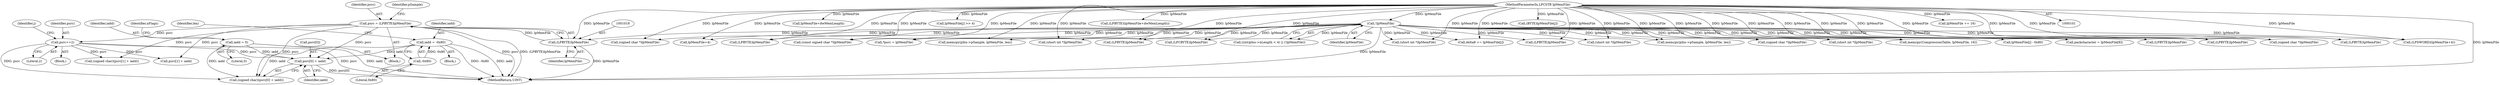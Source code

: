 digraph "0_gstreamer_bc2cdd57d549ab3ba59782e9b395d0cd683fd3ac@array" {
"1001047" [label="(Call,psrc[0] + iadd)"];
"1001015" [label="(Call,psrc = (LPBYTE)lpMemFile)"];
"1001017" [label="(Call,(LPBYTE)lpMemFile)"];
"1000131" [label="(Call,!lpMemFile)"];
"1000104" [label="(MethodParameterIn,LPCSTR lpMemFile)"];
"1001067" [label="(Call,psrc+=2)"];
"1000986" [label="(Call,iadd = 0)"];
"1000994" [label="(Call,iadd = -0x80)"];
"1000996" [label="(Call,-0x80)"];
"1001017" [label="(Call,(LPBYTE)lpMemFile)"];
"1001019" [label="(Identifier,lpMemFile)"];
"1001062" [label="(Call,psrc[1] + iadd)"];
"1000539" [label="(Call,(signed char *)lpMemFile)"];
"1001015" [label="(Call,psrc = (LPBYTE)lpMemFile)"];
"1001201" [label="(Call,lpMemFile+4)"];
"1001510" [label="(Call,lpMemFile+dwMemLength)"];
"1000846" [label="(Call,(short int *)lpMemFile)"];
"1000104" [label="(MethodParameterIn,LPCSTR lpMemFile)"];
"1001108" [label="(Call,(short int *)lpMemFile)"];
"1000357" [label="(Call,lpMemFile[j] >> 4)"];
"1001051" [label="(Identifier,iadd)"];
"1001337" [label="(Call,(LPBYTE)lpMemFile)"];
"1001178" [label="(Call,*psrc = lpMemFile)"];
"1001925" [label="(Call,(LPCBYTE)lpMemFile)"];
"1000991" [label="(Identifier,nFlags)"];
"1001508" [label="(Call,(LPBYTE)(lpMemFile+dwMemLength))"];
"1000468" [label="(Call,memcpy(pIns->pSample, lpMemFile, len))"];
"1000316" [label="(Call,memcpy(CompressionTable, lpMemFile, 16))"];
"1000123" [label="(Call,((int)pIns->nLength < 4) || (!lpMemFile))"];
"1001740" [label="(Call,(LPBYTE)lpMemFile)"];
"1000995" [label="(Identifier,iadd)"];
"1001037" [label="(Identifier,j)"];
"1002047" [label="(MethodReturn,UINT)"];
"1000267" [label="(Call,(const signed char *)lpMemFile)"];
"1000974" [label="(Call,(LPBYTE)lpMemFile)"];
"1000986" [label="(Call,iadd = 0)"];
"1000347" [label="(Call,(BYTE)lpMemFile[j])"];
"1000993" [label="(Block,)"];
"1001274" [label="(Call,delta8 += lpMemFile[j])"];
"1000422" [label="(Call,(short int *)lpMemFile)"];
"1000731" [label="(Call,(signed char *)lpMemFile)"];
"1001022" [label="(Identifier,pSample)"];
"1001068" [label="(Identifier,psrc)"];
"1001067" [label="(Call,psrc+=2)"];
"1000240" [label="(Call,lpMemFile[j] - 0x80)"];
"1001182" [label="(Call,packcharacter = lpMemFile[8])"];
"1001567" [label="(Call,(LPBYTE)lpMemFile)"];
"1000645" [label="(Call,(signed char *)lpMemFile)"];
"1000996" [label="(Call,-0x80)"];
"1001048" [label="(Call,psrc[0])"];
"1000999" [label="(Identifier,len)"];
"1000988" [label="(Literal,0)"];
"1001069" [label="(Literal,2)"];
"1001016" [label="(Identifier,psrc)"];
"1000997" [label="(Literal,0x80)"];
"1001502" [label="(Call,(LPBYTE)lpMemFile)"];
"1001060" [label="(Call,(signed char)(psrc[1] + iadd))"];
"1000984" [label="(Block,)"];
"1001199" [label="(Call,(LPDWORD)(lpMemFile+4))"];
"1000132" [label="(Identifier,lpMemFile)"];
"1002011" [label="(Call,memcpy(pIns->pSample, lpMemFile, len))"];
"1001045" [label="(Call,(signed char)(psrc[0] + iadd))"];
"1000320" [label="(Call,lpMemFile += 16)"];
"1001038" [label="(Block,)"];
"1000987" [label="(Identifier,iadd)"];
"1000594" [label="(Call,(short int *)lpMemFile)"];
"1000959" [label="(Call,(LPBYTE)lpMemFile)"];
"1001047" [label="(Call,psrc[0] + iadd)"];
"1000994" [label="(Call,iadd = -0x80)"];
"1000131" [label="(Call,!lpMemFile)"];
"1001047" -> "1001045"  [label="AST: "];
"1001047" -> "1001051"  [label="CFG: "];
"1001048" -> "1001047"  [label="AST: "];
"1001051" -> "1001047"  [label="AST: "];
"1001045" -> "1001047"  [label="CFG: "];
"1001047" -> "1002047"  [label="DDG: psrc[0]"];
"1001015" -> "1001047"  [label="DDG: psrc"];
"1001067" -> "1001047"  [label="DDG: psrc"];
"1000986" -> "1001047"  [label="DDG: iadd"];
"1000994" -> "1001047"  [label="DDG: iadd"];
"1001015" -> "1000984"  [label="AST: "];
"1001015" -> "1001017"  [label="CFG: "];
"1001016" -> "1001015"  [label="AST: "];
"1001017" -> "1001015"  [label="AST: "];
"1001022" -> "1001015"  [label="CFG: "];
"1001015" -> "1002047"  [label="DDG: psrc"];
"1001015" -> "1002047"  [label="DDG: (LPBYTE)lpMemFile"];
"1001017" -> "1001015"  [label="DDG: lpMemFile"];
"1001015" -> "1001045"  [label="DDG: psrc"];
"1001015" -> "1001060"  [label="DDG: psrc"];
"1001015" -> "1001062"  [label="DDG: psrc"];
"1001015" -> "1001067"  [label="DDG: psrc"];
"1001017" -> "1001019"  [label="CFG: "];
"1001018" -> "1001017"  [label="AST: "];
"1001019" -> "1001017"  [label="AST: "];
"1001017" -> "1002047"  [label="DDG: lpMemFile"];
"1000131" -> "1001017"  [label="DDG: lpMemFile"];
"1000104" -> "1001017"  [label="DDG: lpMemFile"];
"1000131" -> "1000123"  [label="AST: "];
"1000131" -> "1000132"  [label="CFG: "];
"1000132" -> "1000131"  [label="AST: "];
"1000123" -> "1000131"  [label="CFG: "];
"1000131" -> "1002047"  [label="DDG: lpMemFile"];
"1000131" -> "1000123"  [label="DDG: lpMemFile"];
"1000104" -> "1000131"  [label="DDG: lpMemFile"];
"1000131" -> "1000240"  [label="DDG: lpMemFile"];
"1000131" -> "1000267"  [label="DDG: lpMemFile"];
"1000131" -> "1000316"  [label="DDG: lpMemFile"];
"1000131" -> "1000422"  [label="DDG: lpMemFile"];
"1000131" -> "1000468"  [label="DDG: lpMemFile"];
"1000131" -> "1000539"  [label="DDG: lpMemFile"];
"1000131" -> "1000594"  [label="DDG: lpMemFile"];
"1000131" -> "1000645"  [label="DDG: lpMemFile"];
"1000131" -> "1000731"  [label="DDG: lpMemFile"];
"1000131" -> "1000846"  [label="DDG: lpMemFile"];
"1000131" -> "1000959"  [label="DDG: lpMemFile"];
"1000131" -> "1000974"  [label="DDG: lpMemFile"];
"1000131" -> "1001108"  [label="DDG: lpMemFile"];
"1000131" -> "1001178"  [label="DDG: lpMemFile"];
"1000131" -> "1001182"  [label="DDG: lpMemFile"];
"1000131" -> "1001199"  [label="DDG: lpMemFile"];
"1000131" -> "1001201"  [label="DDG: lpMemFile"];
"1000131" -> "1001274"  [label="DDG: lpMemFile"];
"1000131" -> "1001337"  [label="DDG: lpMemFile"];
"1000131" -> "1001502"  [label="DDG: lpMemFile"];
"1000131" -> "1001567"  [label="DDG: lpMemFile"];
"1000131" -> "1001740"  [label="DDG: lpMemFile"];
"1000131" -> "1001925"  [label="DDG: lpMemFile"];
"1000131" -> "1002011"  [label="DDG: lpMemFile"];
"1000104" -> "1000101"  [label="AST: "];
"1000104" -> "1002047"  [label="DDG: lpMemFile"];
"1000104" -> "1000240"  [label="DDG: lpMemFile"];
"1000104" -> "1000267"  [label="DDG: lpMemFile"];
"1000104" -> "1000316"  [label="DDG: lpMemFile"];
"1000104" -> "1000320"  [label="DDG: lpMemFile"];
"1000104" -> "1000347"  [label="DDG: lpMemFile"];
"1000104" -> "1000357"  [label="DDG: lpMemFile"];
"1000104" -> "1000422"  [label="DDG: lpMemFile"];
"1000104" -> "1000468"  [label="DDG: lpMemFile"];
"1000104" -> "1000539"  [label="DDG: lpMemFile"];
"1000104" -> "1000594"  [label="DDG: lpMemFile"];
"1000104" -> "1000645"  [label="DDG: lpMemFile"];
"1000104" -> "1000731"  [label="DDG: lpMemFile"];
"1000104" -> "1000846"  [label="DDG: lpMemFile"];
"1000104" -> "1000959"  [label="DDG: lpMemFile"];
"1000104" -> "1000974"  [label="DDG: lpMemFile"];
"1000104" -> "1001108"  [label="DDG: lpMemFile"];
"1000104" -> "1001178"  [label="DDG: lpMemFile"];
"1000104" -> "1001182"  [label="DDG: lpMemFile"];
"1000104" -> "1001199"  [label="DDG: lpMemFile"];
"1000104" -> "1001201"  [label="DDG: lpMemFile"];
"1000104" -> "1001274"  [label="DDG: lpMemFile"];
"1000104" -> "1001337"  [label="DDG: lpMemFile"];
"1000104" -> "1001502"  [label="DDG: lpMemFile"];
"1000104" -> "1001508"  [label="DDG: lpMemFile"];
"1000104" -> "1001510"  [label="DDG: lpMemFile"];
"1000104" -> "1001567"  [label="DDG: lpMemFile"];
"1000104" -> "1001740"  [label="DDG: lpMemFile"];
"1000104" -> "1001925"  [label="DDG: lpMemFile"];
"1000104" -> "1002011"  [label="DDG: lpMemFile"];
"1001067" -> "1001038"  [label="AST: "];
"1001067" -> "1001069"  [label="CFG: "];
"1001068" -> "1001067"  [label="AST: "];
"1001069" -> "1001067"  [label="AST: "];
"1001037" -> "1001067"  [label="CFG: "];
"1001067" -> "1002047"  [label="DDG: psrc"];
"1001067" -> "1001045"  [label="DDG: psrc"];
"1001067" -> "1001060"  [label="DDG: psrc"];
"1001067" -> "1001062"  [label="DDG: psrc"];
"1000986" -> "1000984"  [label="AST: "];
"1000986" -> "1000988"  [label="CFG: "];
"1000987" -> "1000986"  [label="AST: "];
"1000988" -> "1000986"  [label="AST: "];
"1000991" -> "1000986"  [label="CFG: "];
"1000986" -> "1002047"  [label="DDG: iadd"];
"1000986" -> "1001045"  [label="DDG: iadd"];
"1000994" -> "1000993"  [label="AST: "];
"1000994" -> "1000996"  [label="CFG: "];
"1000995" -> "1000994"  [label="AST: "];
"1000996" -> "1000994"  [label="AST: "];
"1000999" -> "1000994"  [label="CFG: "];
"1000994" -> "1002047"  [label="DDG: -0x80"];
"1000994" -> "1002047"  [label="DDG: iadd"];
"1000996" -> "1000994"  [label="DDG: 0x80"];
"1000994" -> "1001045"  [label="DDG: iadd"];
"1000996" -> "1000997"  [label="CFG: "];
"1000997" -> "1000996"  [label="AST: "];
}
